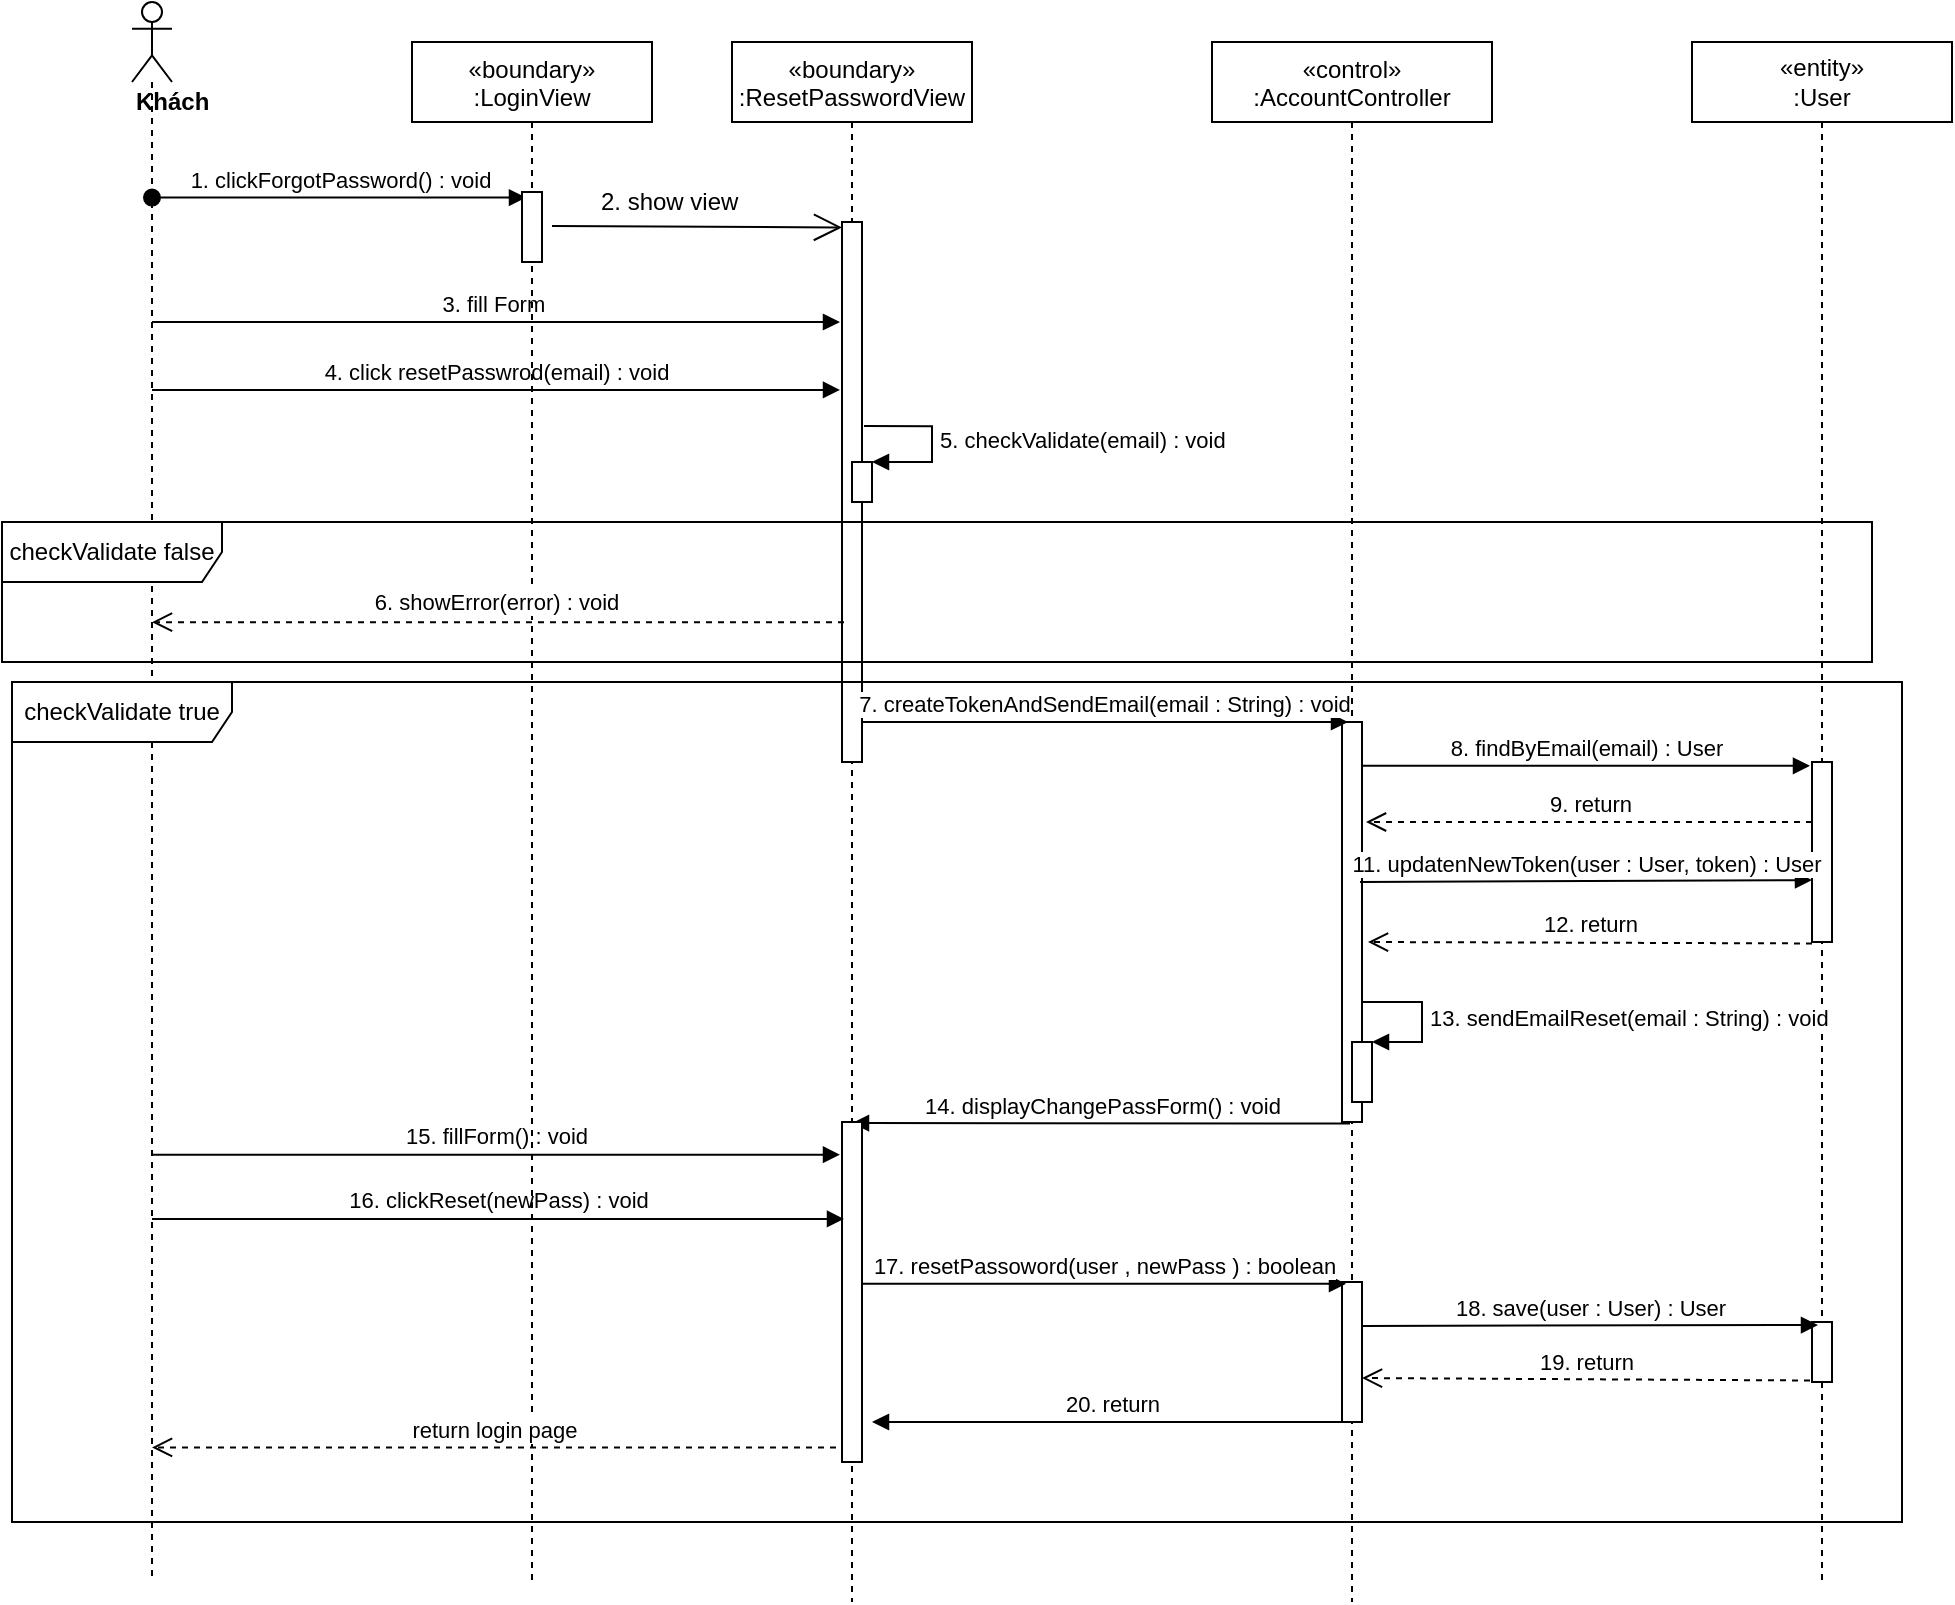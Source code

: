<mxfile version="14.7.6" type="device"><diagram id="kgpKYQtTHZ0yAKxKKP6v" name="Page-1"><mxGraphModel dx="868" dy="425" grid="1" gridSize="10" guides="1" tooltips="1" connect="1" arrows="1" fold="1" page="1" pageScale="1" pageWidth="850" pageHeight="1100" math="0" shadow="0"><root><mxCell id="0"/><mxCell id="1" parent="0"/><mxCell id="GcP4Dt1wkS2zqXfgZj7R-1" value="«boundary»&#10;:ResetPasswordView" style="shape=umlLifeline;perimeter=lifelinePerimeter;container=1;collapsible=0;recursiveResize=0;rounded=0;shadow=0;strokeWidth=1;" parent="1" vertex="1"><mxGeometry x="380" y="80" width="120" height="780" as="geometry"/></mxCell><mxCell id="GcP4Dt1wkS2zqXfgZj7R-8" value="" style="html=1;points=[];perimeter=orthogonalPerimeter;" parent="GcP4Dt1wkS2zqXfgZj7R-1" vertex="1"><mxGeometry x="55" y="90" width="10" height="270" as="geometry"/></mxCell><mxCell id="GcP4Dt1wkS2zqXfgZj7R-9" value="«control»&#10;:AccountController" style="shape=umlLifeline;perimeter=lifelinePerimeter;container=1;collapsible=0;recursiveResize=0;rounded=0;shadow=0;strokeWidth=1;" parent="1" vertex="1"><mxGeometry x="620" y="80" width="140" height="780" as="geometry"/></mxCell><mxCell id="GcP4Dt1wkS2zqXfgZj7R-11" value="&lt;div&gt;&lt;b&gt;Khách&lt;/b&gt;&lt;/div&gt;" style="shape=umlLifeline;participant=umlActor;perimeter=lifelinePerimeter;whiteSpace=wrap;html=1;container=1;collapsible=0;recursiveResize=0;verticalAlign=top;spacingTop=36;outlineConnect=0;align=left;" parent="1" vertex="1"><mxGeometry x="80" y="60" width="20" height="790" as="geometry"/></mxCell><mxCell id="GcP4Dt1wkS2zqXfgZj7R-14" value="3. fill Form&amp;nbsp;" style="html=1;verticalAlign=bottom;endArrow=block;" parent="1" source="GcP4Dt1wkS2zqXfgZj7R-11" edge="1"><mxGeometry width="80" relative="1" as="geometry"><mxPoint x="380" y="320" as="sourcePoint"/><mxPoint x="434" y="220" as="targetPoint"/></mxGeometry></mxCell><mxCell id="GcP4Dt1wkS2zqXfgZj7R-16" value="&lt;span&gt;«entity»&lt;br&gt;&lt;/span&gt;:User" style="shape=umlLifeline;perimeter=lifelinePerimeter;whiteSpace=wrap;html=1;container=1;collapsible=0;recursiveResize=0;outlineConnect=0;" parent="1" vertex="1"><mxGeometry x="860" y="80" width="130" height="770" as="geometry"/></mxCell><mxCell id="GcP4Dt1wkS2zqXfgZj7R-17" value="" style="points=[];perimeter=orthogonalPerimeter;rounded=0;shadow=0;strokeWidth=1;" parent="GcP4Dt1wkS2zqXfgZj7R-16" vertex="1"><mxGeometry x="60" y="360" width="10" height="90" as="geometry"/></mxCell><mxCell id="GcP4Dt1wkS2zqXfgZj7R-10" value="" style="points=[];perimeter=orthogonalPerimeter;rounded=0;shadow=0;strokeWidth=1;" parent="1" vertex="1"><mxGeometry x="685" y="420" width="10" height="200" as="geometry"/></mxCell><mxCell id="GcP4Dt1wkS2zqXfgZj7R-24" value="4. click resetPasswrod(email) : void" style="html=1;verticalAlign=bottom;endArrow=block;entryX=-0.1;entryY=0.311;entryDx=0;entryDy=0;entryPerimeter=0;" parent="1" source="GcP4Dt1wkS2zqXfgZj7R-11" target="GcP4Dt1wkS2zqXfgZj7R-8" edge="1"><mxGeometry width="80" relative="1" as="geometry"><mxPoint x="380" y="400" as="sourcePoint"/><mxPoint x="430" y="260" as="targetPoint"/></mxGeometry></mxCell><mxCell id="GcP4Dt1wkS2zqXfgZj7R-25" value="7. createTokenAndSendEmail(email : String) : void" style="html=1;verticalAlign=bottom;endArrow=block;entryX=0.3;entryY=0;entryDx=0;entryDy=0;entryPerimeter=0;exitX=1;exitY=0.926;exitDx=0;exitDy=0;exitPerimeter=0;" parent="1" source="GcP4Dt1wkS2zqXfgZj7R-8" target="GcP4Dt1wkS2zqXfgZj7R-10" edge="1"><mxGeometry width="80" relative="1" as="geometry"><mxPoint x="450" y="420" as="sourcePoint"/><mxPoint x="510" y="452" as="targetPoint"/></mxGeometry></mxCell><mxCell id="GcP4Dt1wkS2zqXfgZj7R-26" value="8. findByEmail(email) : User" style="html=1;verticalAlign=bottom;endArrow=block;entryX=-0.1;entryY=0.021;entryDx=0;entryDy=0;entryPerimeter=0;" parent="1" source="GcP4Dt1wkS2zqXfgZj7R-10" target="GcP4Dt1wkS2zqXfgZj7R-17" edge="1"><mxGeometry width="80" relative="1" as="geometry"><mxPoint x="380" y="400" as="sourcePoint"/><mxPoint x="460" y="400" as="targetPoint"/></mxGeometry></mxCell><mxCell id="GcP4Dt1wkS2zqXfgZj7R-29" value="11. updatenNewToken(user : User, token) : User" style="html=1;verticalAlign=bottom;endArrow=block;entryX=0;entryY=0.656;entryDx=0;entryDy=0;entryPerimeter=0;exitX=0.9;exitY=0.4;exitDx=0;exitDy=0;exitPerimeter=0;" parent="1" source="GcP4Dt1wkS2zqXfgZj7R-10" target="GcP4Dt1wkS2zqXfgZj7R-17" edge="1"><mxGeometry width="80" relative="1" as="geometry"><mxPoint x="710" y="499" as="sourcePoint"/><mxPoint x="460" y="400" as="targetPoint"/></mxGeometry></mxCell><mxCell id="GcP4Dt1wkS2zqXfgZj7R-30" value="12. return" style="html=1;verticalAlign=bottom;endArrow=open;dashed=1;endSize=8;exitX=0;exitY=1.008;exitDx=0;exitDy=0;exitPerimeter=0;entryX=1.3;entryY=0.55;entryDx=0;entryDy=0;entryPerimeter=0;" parent="1" source="GcP4Dt1wkS2zqXfgZj7R-17" target="GcP4Dt1wkS2zqXfgZj7R-10" edge="1"><mxGeometry relative="1" as="geometry"><mxPoint x="798" y="610" as="sourcePoint"/><mxPoint x="700" y="531" as="targetPoint"/></mxGeometry></mxCell><mxCell id="GcP4Dt1wkS2zqXfgZj7R-33" value="14. displayChangePassForm() : void" style="html=1;verticalAlign=bottom;endArrow=block;exitX=0.4;exitY=1.004;exitDx=0;exitDy=0;exitPerimeter=0;entryX=0.5;entryY=0.003;entryDx=0;entryDy=0;entryPerimeter=0;" parent="1" source="GcP4Dt1wkS2zqXfgZj7R-10" target="GcP4Dt1wkS2zqXfgZj7R-37" edge="1"><mxGeometry width="80" relative="1" as="geometry"><mxPoint x="380" y="600" as="sourcePoint"/><mxPoint x="310" y="704" as="targetPoint"/></mxGeometry></mxCell><mxCell id="GcP4Dt1wkS2zqXfgZj7R-34" value="15. fillForm() : void" style="html=1;verticalAlign=bottom;endArrow=block;entryX=-0.1;entryY=0.096;entryDx=0;entryDy=0;entryPerimeter=0;" parent="1" source="GcP4Dt1wkS2zqXfgZj7R-11" target="GcP4Dt1wkS2zqXfgZj7R-37" edge="1"><mxGeometry width="80" relative="1" as="geometry"><mxPoint x="380" y="700" as="sourcePoint"/><mxPoint x="220" y="760" as="targetPoint"/></mxGeometry></mxCell><mxCell id="GcP4Dt1wkS2zqXfgZj7R-37" value="" style="html=1;points=[];perimeter=orthogonalPerimeter;" parent="1" vertex="1"><mxGeometry x="435" y="620" width="10" height="170" as="geometry"/></mxCell><mxCell id="GcP4Dt1wkS2zqXfgZj7R-42" value="" style="html=1;points=[];perimeter=orthogonalPerimeter;" parent="1" vertex="1"><mxGeometry x="685" y="700" width="10" height="70" as="geometry"/></mxCell><mxCell id="GcP4Dt1wkS2zqXfgZj7R-44" value="17. resetPassoword(user , newPass ) : boolean" style="html=1;verticalAlign=bottom;endArrow=block;entryX=0.2;entryY=0.013;entryDx=0;entryDy=0;entryPerimeter=0;" parent="1" source="GcP4Dt1wkS2zqXfgZj7R-37" target="GcP4Dt1wkS2zqXfgZj7R-42" edge="1"><mxGeometry width="80" relative="1" as="geometry"><mxPoint x="274" y="841" as="sourcePoint"/><mxPoint x="460" y="810" as="targetPoint"/></mxGeometry></mxCell><mxCell id="GcP4Dt1wkS2zqXfgZj7R-45" value="" style="html=1;points=[];perimeter=orthogonalPerimeter;" parent="1" vertex="1"><mxGeometry x="920" y="720" width="10" height="30" as="geometry"/></mxCell><mxCell id="GcP4Dt1wkS2zqXfgZj7R-46" value="18. save(user : User) : User" style="html=1;verticalAlign=bottom;endArrow=block;entryX=0.3;entryY=0.05;entryDx=0;entryDy=0;entryPerimeter=0;exitX=1;exitY=0.314;exitDx=0;exitDy=0;exitPerimeter=0;" parent="1" source="GcP4Dt1wkS2zqXfgZj7R-42" target="GcP4Dt1wkS2zqXfgZj7R-45" edge="1"><mxGeometry width="80" relative="1" as="geometry"><mxPoint x="570" y="872" as="sourcePoint"/><mxPoint x="460" y="810" as="targetPoint"/></mxGeometry></mxCell><mxCell id="GcP4Dt1wkS2zqXfgZj7R-47" value="19. return" style="html=1;verticalAlign=bottom;endArrow=open;dashed=1;endSize=8;exitX=-0.1;exitY=0.975;exitDx=0;exitDy=0;exitPerimeter=0;entryX=1;entryY=0.686;entryDx=0;entryDy=0;entryPerimeter=0;" parent="1" source="GcP4Dt1wkS2zqXfgZj7R-45" target="GcP4Dt1wkS2zqXfgZj7R-42" edge="1"><mxGeometry relative="1" as="geometry"><mxPoint x="460" y="910" as="sourcePoint"/><mxPoint x="694" y="777" as="targetPoint"/></mxGeometry></mxCell><mxCell id="GcP4Dt1wkS2zqXfgZj7R-48" value="20. return" style="html=1;verticalAlign=bottom;endArrow=block;exitX=0.5;exitY=1;exitDx=0;exitDy=0;exitPerimeter=0;" parent="1" source="GcP4Dt1wkS2zqXfgZj7R-42" edge="1"><mxGeometry width="80" relative="1" as="geometry"><mxPoint x="380" y="910" as="sourcePoint"/><mxPoint x="450" y="770" as="targetPoint"/></mxGeometry></mxCell><mxCell id="GcP4Dt1wkS2zqXfgZj7R-50" value="16. clickReset(newPass) : void" style="html=1;verticalAlign=bottom;endArrow=block;entryX=0.1;entryY=0.285;entryDx=0;entryDy=0;entryPerimeter=0;" parent="1" source="GcP4Dt1wkS2zqXfgZj7R-11" target="GcP4Dt1wkS2zqXfgZj7R-37" edge="1"><mxGeometry width="80" relative="1" as="geometry"><mxPoint x="380" y="810" as="sourcePoint"/><mxPoint x="460" y="810" as="targetPoint"/></mxGeometry></mxCell><mxCell id="GcP4Dt1wkS2zqXfgZj7R-51" value="9. return" style="html=1;verticalAlign=bottom;endArrow=open;dashed=1;endSize=8;" parent="1" source="GcP4Dt1wkS2zqXfgZj7R-17" edge="1"><mxGeometry relative="1" as="geometry"><mxPoint x="460" y="610" as="sourcePoint"/><mxPoint x="697" y="470" as="targetPoint"/></mxGeometry></mxCell><mxCell id="GcP4Dt1wkS2zqXfgZj7R-64" value="1. clickForgotPassword() : void" style="html=1;verticalAlign=bottom;startArrow=oval;startFill=1;endArrow=block;startSize=8;entryX=0.2;entryY=0.08;entryDx=0;entryDy=0;entryPerimeter=0;" parent="1" source="GcP4Dt1wkS2zqXfgZj7R-11" target="oy6Ayba39lVV4wzJS16f-2" edge="1"><mxGeometry width="60" relative="1" as="geometry"><mxPoint x="390" y="210" as="sourcePoint"/><mxPoint x="250" y="157" as="targetPoint"/></mxGeometry></mxCell><mxCell id="GcP4Dt1wkS2zqXfgZj7R-67" value="" style="html=1;points=[];perimeter=orthogonalPerimeter;" parent="1" vertex="1"><mxGeometry x="440" y="290" width="10" height="20" as="geometry"/></mxCell><mxCell id="GcP4Dt1wkS2zqXfgZj7R-68" value="5. checkValidate(email) : void" style="edgeStyle=orthogonalEdgeStyle;html=1;align=left;spacingLeft=2;endArrow=block;rounded=0;entryX=1;entryY=0;exitX=1.1;exitY=0.378;exitDx=0;exitDy=0;exitPerimeter=0;" parent="1" source="GcP4Dt1wkS2zqXfgZj7R-8" target="GcP4Dt1wkS2zqXfgZj7R-67" edge="1"><mxGeometry relative="1" as="geometry"><mxPoint x="450" y="272" as="sourcePoint"/><Array as="points"><mxPoint x="480" y="272"/><mxPoint x="480" y="290"/></Array></mxGeometry></mxCell><mxCell id="GcP4Dt1wkS2zqXfgZj7R-71" value="" style="html=1;points=[];perimeter=orthogonalPerimeter;" parent="1" vertex="1"><mxGeometry x="690" y="580" width="10" height="30" as="geometry"/></mxCell><mxCell id="GcP4Dt1wkS2zqXfgZj7R-72" value="13. sendEmailReset(email : String) : void" style="edgeStyle=orthogonalEdgeStyle;html=1;align=left;spacingLeft=2;endArrow=block;rounded=0;entryX=1;entryY=0;" parent="1" target="GcP4Dt1wkS2zqXfgZj7R-71" edge="1"><mxGeometry relative="1" as="geometry"><mxPoint x="695" y="560" as="sourcePoint"/><Array as="points"><mxPoint x="725" y="560"/></Array></mxGeometry></mxCell><mxCell id="oy6Ayba39lVV4wzJS16f-1" value="«boundary»&#10;:LoginView" style="shape=umlLifeline;perimeter=lifelinePerimeter;container=1;collapsible=0;recursiveResize=0;rounded=0;shadow=0;strokeWidth=1;" parent="1" vertex="1"><mxGeometry x="220" y="80" width="120" height="770" as="geometry"/></mxCell><mxCell id="oy6Ayba39lVV4wzJS16f-2" value="" style="html=1;points=[];perimeter=orthogonalPerimeter;" parent="oy6Ayba39lVV4wzJS16f-1" vertex="1"><mxGeometry x="55" y="75" width="10" height="35" as="geometry"/></mxCell><mxCell id="oy6Ayba39lVV4wzJS16f-3" value="" style="endArrow=open;endFill=1;endSize=12;html=1;entryX=0;entryY=0.01;entryDx=0;entryDy=0;entryPerimeter=0;exitX=1.5;exitY=0.486;exitDx=0;exitDy=0;exitPerimeter=0;" parent="1" source="oy6Ayba39lVV4wzJS16f-2" target="GcP4Dt1wkS2zqXfgZj7R-8" edge="1"><mxGeometry width="160" relative="1" as="geometry"><mxPoint x="300" y="172" as="sourcePoint"/><mxPoint x="640" y="230" as="targetPoint"/></mxGeometry></mxCell><mxCell id="oy6Ayba39lVV4wzJS16f-4" value="&lt;span style=&quot;color: rgba(0 , 0 , 0 , 0) ; font-family: monospace ; font-size: 0px ; background-color: rgb(248 , 249 , 250)&quot;&gt;%3CmxGraphModel%3E%3Croot%3E%3CmxCell%20id%3D%220%22%2F%3E%3CmxCell%20id%3D%221%22%20parent%3D%220%22%2F%3E%3CmxCell%20id%3D%222%22%20value%3D%22%C2%ABboundary%C2%BB%26%2310%3B%3AResetPasswordView%22%20style%3D%22shape%3DumlLifeline%3Bperimeter%3DlifelinePerimeter%3Bcontainer%3D1%3Bcollapsible%3D0%3BrecursiveResize%3D0%3Brounded%3D0%3Bshadow%3D0%3BstrokeWidth%3D1%3B%22%20vertex%3D%221%22%20parent%3D%221%22%3E%3CmxGeometry%20x%3D%22380%22%20y%3D%2280%22%20width%3D%22120%22%20height%3D%22810%22%20as%3D%22geometry%22%2F%3E%3C%2FmxCell%3E%3CmxCell%20id%3D%223%22%20value%3D%22%22%20style%3D%22html%3D1%3Bpoints%3D%5B%5D%3Bperimeter%3DorthogonalPerimeter%3B%22%20vertex%3D%221%22%20parent%3D%222%22%3E%3CmxGeometry%20x%3D%2255%22%20y%3D%2275%22%20width%3D%2210%22%20height%3D%22215%22%20as%3D%22geometry%22%2F%3E%3C%2FmxCell%3E%3C%2Froot%3E%3C%2FmxGraphModel%3E&lt;/span&gt;" style="edgeLabel;html=1;align=center;verticalAlign=middle;resizable=0;points=[];" parent="oy6Ayba39lVV4wzJS16f-3" vertex="1" connectable="0"><mxGeometry x="-0.214" y="-2" relative="1" as="geometry"><mxPoint x="3" y="-14" as="offset"/></mxGeometry></mxCell><mxCell id="oy6Ayba39lVV4wzJS16f-5" value="2. show view&amp;nbsp;" style="text;html=1;align=center;verticalAlign=middle;resizable=0;points=[];autosize=1;strokeColor=none;" parent="1" vertex="1"><mxGeometry x="305" y="150" width="90" height="20" as="geometry"/></mxCell><mxCell id="oy6Ayba39lVV4wzJS16f-6" value="checkValidate false" style="shape=umlFrame;whiteSpace=wrap;html=1;width=110;height=30;" parent="1" vertex="1"><mxGeometry x="15" y="320" width="935" height="70" as="geometry"/></mxCell><mxCell id="oy6Ayba39lVV4wzJS16f-7" value="6. showError(error) : void" style="html=1;verticalAlign=bottom;endArrow=open;dashed=1;endSize=8;exitX=0.1;exitY=0.741;exitDx=0;exitDy=0;exitPerimeter=0;" parent="1" source="GcP4Dt1wkS2zqXfgZj7R-8" target="GcP4Dt1wkS2zqXfgZj7R-11" edge="1"><mxGeometry x="0.007" y="-1" relative="1" as="geometry"><mxPoint x="400" y="330" as="sourcePoint"/><mxPoint x="520" y="330" as="targetPoint"/><mxPoint as="offset"/></mxGeometry></mxCell><mxCell id="oy6Ayba39lVV4wzJS16f-8" value="return login page" style="html=1;verticalAlign=bottom;endArrow=open;dashed=1;endSize=8;exitX=-0.3;exitY=0.957;exitDx=0;exitDy=0;exitPerimeter=0;" parent="1" source="GcP4Dt1wkS2zqXfgZj7R-37" target="GcP4Dt1wkS2zqXfgZj7R-11" edge="1"><mxGeometry relative="1" as="geometry"><mxPoint x="460" y="800" as="sourcePoint"/><mxPoint x="380" y="800" as="targetPoint"/></mxGeometry></mxCell><mxCell id="oy6Ayba39lVV4wzJS16f-9" value="checkValidate true" style="shape=umlFrame;whiteSpace=wrap;html=1;width=110;height=30;" parent="1" vertex="1"><mxGeometry x="20" y="400" width="945" height="420" as="geometry"/></mxCell></root></mxGraphModel></diagram></mxfile>